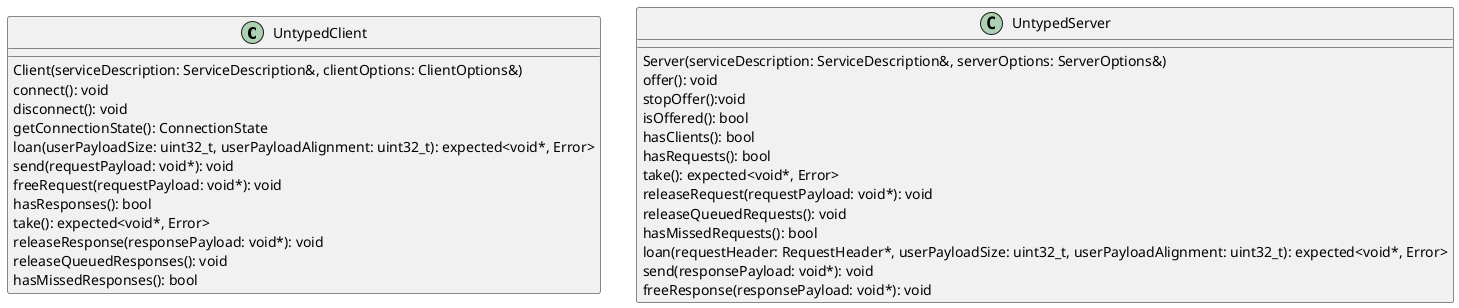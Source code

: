 @startuml

class UntypedClient {
  Client(serviceDescription: ServiceDescription&, clientOptions: ClientOptions&)
  connect(): void
  disconnect(): void
  getConnectionState(): ConnectionState
  loan(userPayloadSize: uint32_t, userPayloadAlignment: uint32_t): expected<void*, Error>
  send(requestPayload: void*): void
  freeRequest(requestPayload: void*): void
  hasResponses(): bool
  take(): expected<void*, Error>
  releaseResponse(responsePayload: void*): void
  releaseQueuedResponses(): void
  hasMissedResponses(): bool
}

class UntypedServer {
  Server(serviceDescription: ServiceDescription&, serverOptions: ServerOptions&)
  offer(): void
  stopOffer():void
  isOffered(): bool
  hasClients(): bool
  hasRequests(): bool
  take(): expected<void*, Error>
  releaseRequest(requestPayload: void*): void
  releaseQueuedRequests(): void
  hasMissedRequests(): bool
  loan(requestHeader: RequestHeader*, userPayloadSize: uint32_t, userPayloadAlignment: uint32_t): expected<void*, Error>
  send(responsePayload: void*): void
  freeResponse(responsePayload: void*): void
}

@enduml
